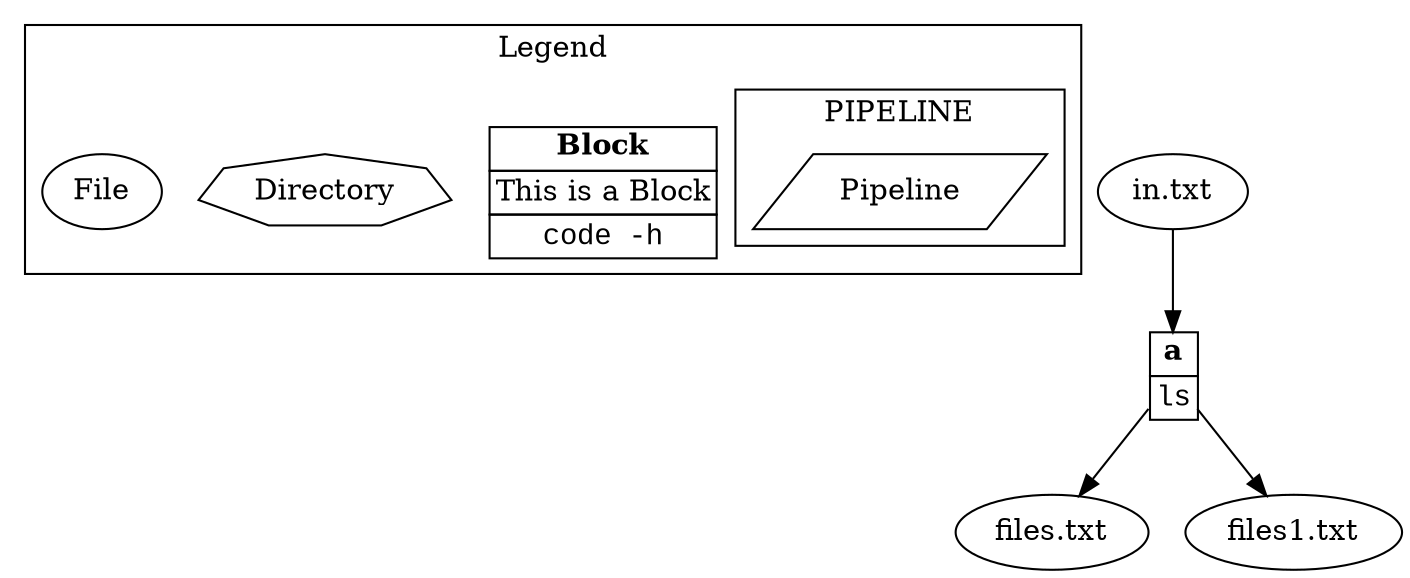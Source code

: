 digraph  {
	subgraph cluster_s0 {
		ID = "cluster_s0";
		subgraph cluster_s0 {
			ID = "cluster_s0";
			label="PIPELINE";
			n7[label="Pipeline",shape="parallelogram"];
			
		}label="Legend";
		n8[label=<<table border="0" cellborder="1" cellspacing="0"><tr><td><b>Block</b></td></tr><tr><td>This is a Block</td></tr><tr><td><font face="Courier New, Courier, monospace">code -h</font></td></tr></table>>,shape="plain"];
		n6[label="Directory",shape="septagon"];
		n5[label="File",shape="oval"];
		
	}
	n2[label=<<table border="0" cellborder="1" cellspacing="0"><tr><td><b>a</b></td></tr><tr><td><font face="Courier New, Courier, monospace">ls</font></td></tr></table>>,shape="plain"];
	n1[label="files.txt",shape="oval"];
	n4[label="files1.txt",shape="oval"];
	n3[label="in.txt",shape="oval"];
	n2->n1;
	n2->n4;
	n3->n2;
	
}
